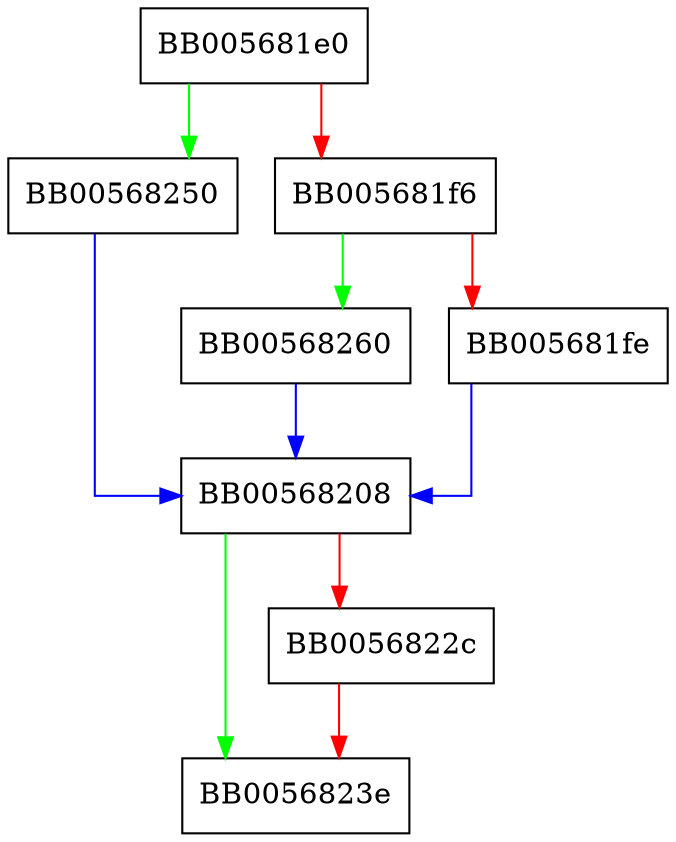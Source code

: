 digraph d2i_CMS_ContentInfo {
  node [shape="box"];
  graph [splines=ortho];
  BB005681e0 -> BB00568250 [color="green"];
  BB005681e0 -> BB005681f6 [color="red"];
  BB005681f6 -> BB00568260 [color="green"];
  BB005681f6 -> BB005681fe [color="red"];
  BB005681fe -> BB00568208 [color="blue"];
  BB00568208 -> BB0056823e [color="green"];
  BB00568208 -> BB0056822c [color="red"];
  BB0056822c -> BB0056823e [color="red"];
  BB00568250 -> BB00568208 [color="blue"];
  BB00568260 -> BB00568208 [color="blue"];
}